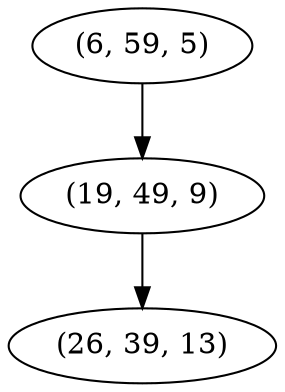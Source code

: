 digraph tree {
    "(6, 59, 5)";
    "(19, 49, 9)";
    "(26, 39, 13)";
    "(6, 59, 5)" -> "(19, 49, 9)";
    "(19, 49, 9)" -> "(26, 39, 13)";
}
